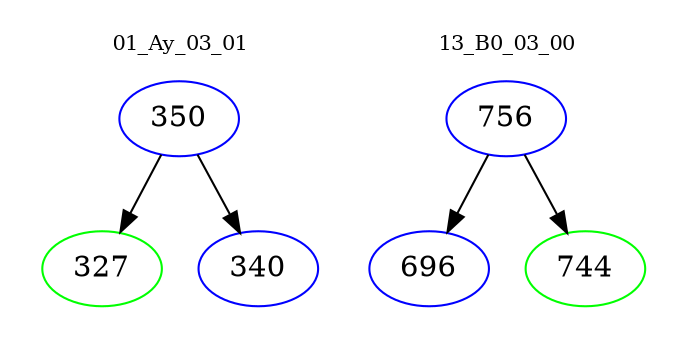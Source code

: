 digraph{
subgraph cluster_0 {
color = white
label = "01_Ay_03_01";
fontsize=10;
T0_350 [label="350", color="blue"]
T0_350 -> T0_327 [color="black"]
T0_327 [label="327", color="green"]
T0_350 -> T0_340 [color="black"]
T0_340 [label="340", color="blue"]
}
subgraph cluster_1 {
color = white
label = "13_B0_03_00";
fontsize=10;
T1_756 [label="756", color="blue"]
T1_756 -> T1_696 [color="black"]
T1_696 [label="696", color="blue"]
T1_756 -> T1_744 [color="black"]
T1_744 [label="744", color="green"]
}
}
